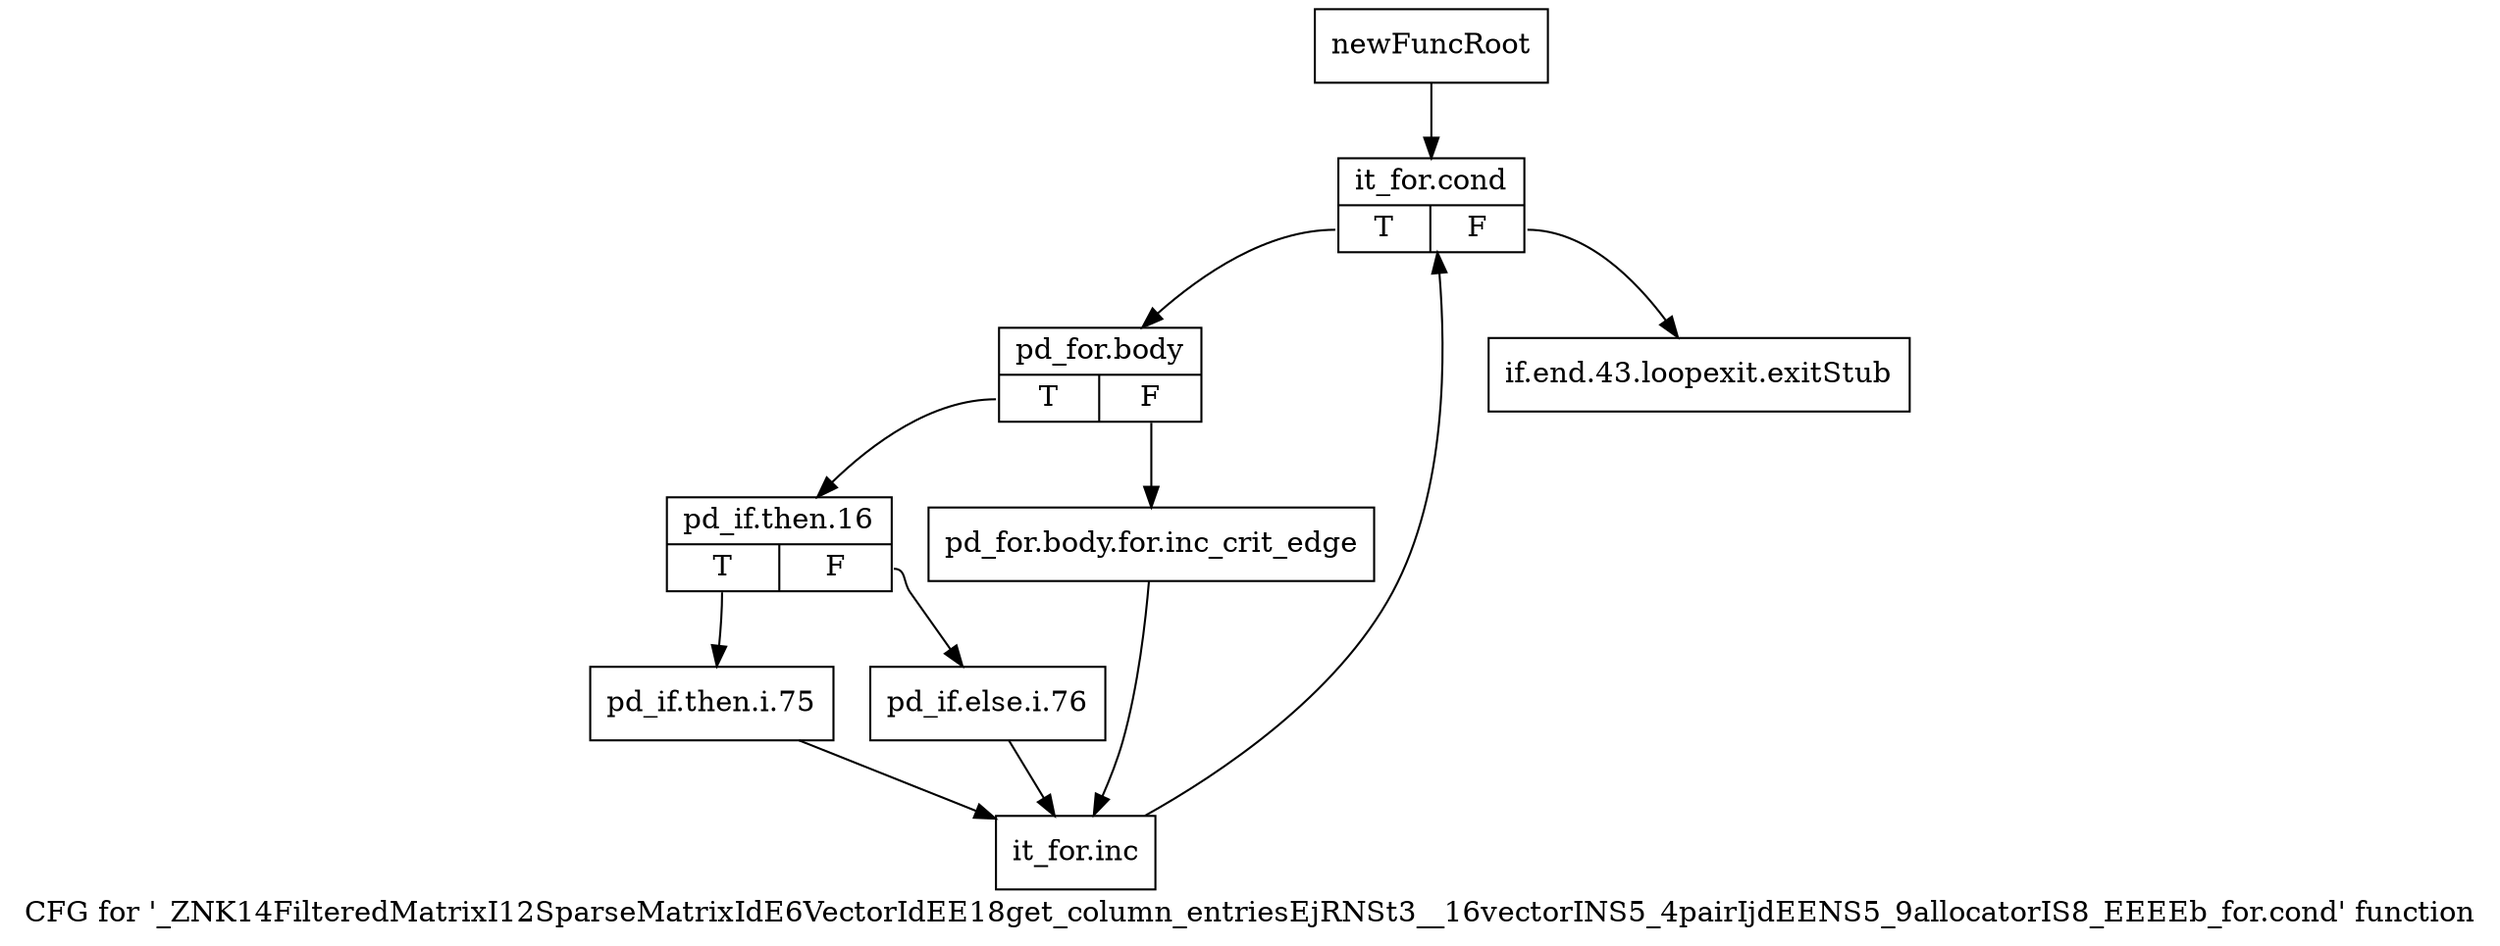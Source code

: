 digraph "CFG for '_ZNK14FilteredMatrixI12SparseMatrixIdE6VectorIdEE18get_column_entriesEjRNSt3__16vectorINS5_4pairIjdEENS5_9allocatorIS8_EEEEb_for.cond' function" {
	label="CFG for '_ZNK14FilteredMatrixI12SparseMatrixIdE6VectorIdEE18get_column_entriesEjRNSt3__16vectorINS5_4pairIjdEENS5_9allocatorIS8_EEEEb_for.cond' function";

	Node0x92772a0 [shape=record,label="{newFuncRoot}"];
	Node0x92772a0 -> Node0x9277340;
	Node0x92772f0 [shape=record,label="{if.end.43.loopexit.exitStub}"];
	Node0x9277340 [shape=record,label="{it_for.cond|{<s0>T|<s1>F}}"];
	Node0x9277340:s0 -> Node0x9277390;
	Node0x9277340:s1 -> Node0x92772f0;
	Node0x9277390 [shape=record,label="{pd_for.body|{<s0>T|<s1>F}}"];
	Node0x9277390:s0 -> Node0x9277430;
	Node0x9277390:s1 -> Node0x92773e0;
	Node0x92773e0 [shape=record,label="{pd_for.body.for.inc_crit_edge}"];
	Node0x92773e0 -> Node0x9277520;
	Node0x9277430 [shape=record,label="{pd_if.then.16|{<s0>T|<s1>F}}"];
	Node0x9277430:s0 -> Node0x92774d0;
	Node0x9277430:s1 -> Node0x9277480;
	Node0x9277480 [shape=record,label="{pd_if.else.i.76}"];
	Node0x9277480 -> Node0x9277520;
	Node0x92774d0 [shape=record,label="{pd_if.then.i.75}"];
	Node0x92774d0 -> Node0x9277520;
	Node0x9277520 [shape=record,label="{it_for.inc}"];
	Node0x9277520 -> Node0x9277340;
}

